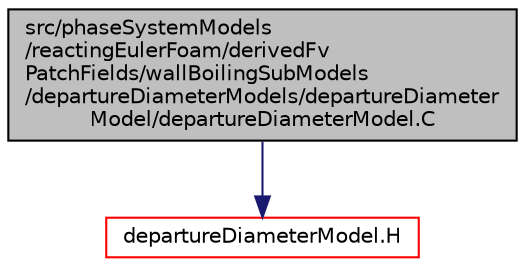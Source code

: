 digraph "src/phaseSystemModels/reactingEulerFoam/derivedFvPatchFields/wallBoilingSubModels/departureDiameterModels/departureDiameterModel/departureDiameterModel.C"
{
  bgcolor="transparent";
  edge [fontname="Helvetica",fontsize="10",labelfontname="Helvetica",labelfontsize="10"];
  node [fontname="Helvetica",fontsize="10",shape=record];
  Node1 [label="src/phaseSystemModels\l/reactingEulerFoam/derivedFv\lPatchFields/wallBoilingSubModels\l/departureDiameterModels/departureDiameter\lModel/departureDiameterModel.C",height=0.2,width=0.4,color="black", fillcolor="grey75", style="filled" fontcolor="black"];
  Node1 -> Node2 [color="midnightblue",fontsize="10",style="solid",fontname="Helvetica"];
  Node2 [label="departureDiameterModel.H",height=0.2,width=0.4,color="red",URL="$departureDiameterModel_8H.html"];
}
